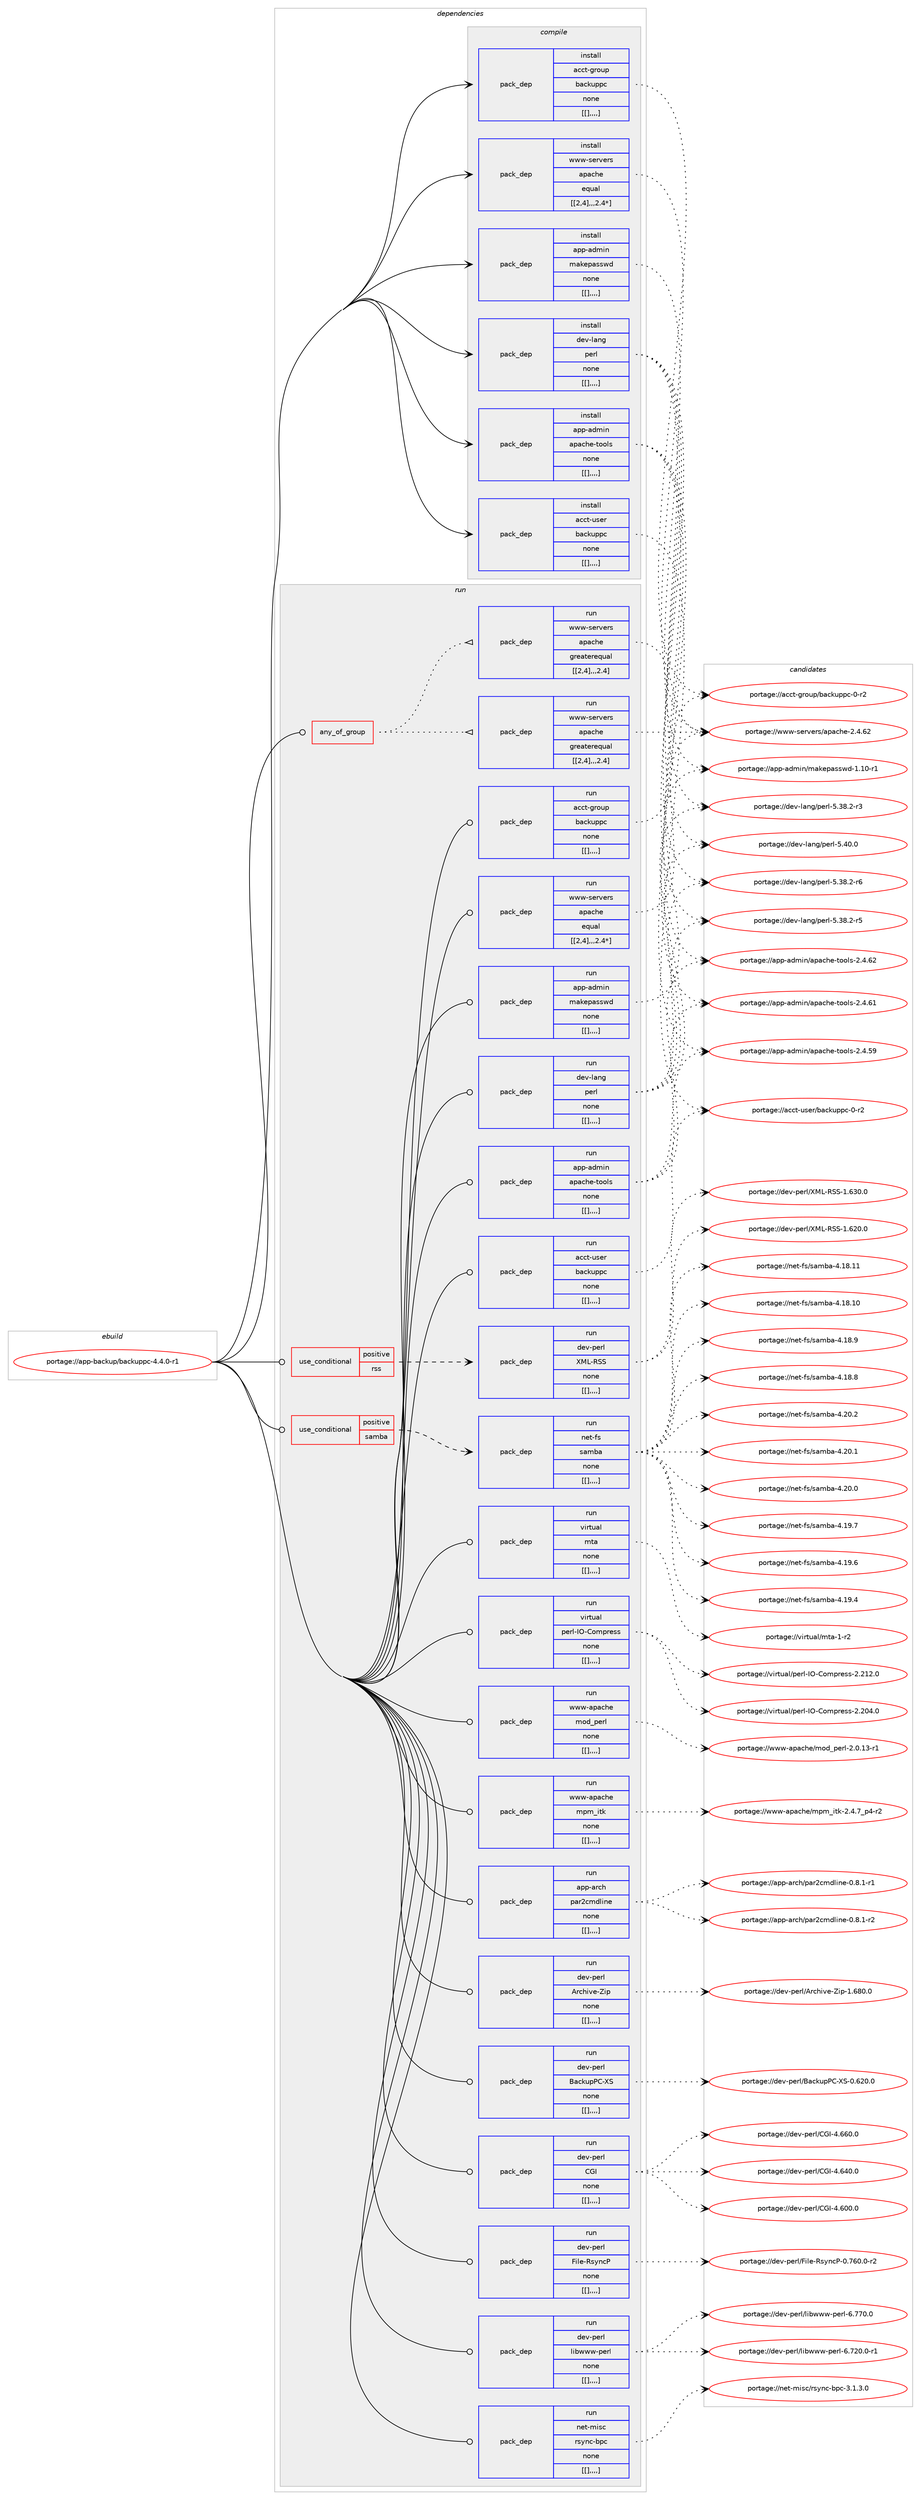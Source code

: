 digraph prolog {

# *************
# Graph options
# *************

newrank=true;
concentrate=true;
compound=true;
graph [rankdir=LR,fontname=Helvetica,fontsize=10,ranksep=1.5];#, ranksep=2.5, nodesep=0.2];
edge  [arrowhead=vee];
node  [fontname=Helvetica,fontsize=10];

# **********
# The ebuild
# **********

subgraph cluster_leftcol {
color=gray;
label=<<i>ebuild</i>>;
id [label="portage://app-backup/backuppc-4.4.0-r1", color=red, width=4, href="../app-backup/backuppc-4.4.0-r1.svg"];
}

# ****************
# The dependencies
# ****************

subgraph cluster_midcol {
color=gray;
label=<<i>dependencies</i>>;
subgraph cluster_compile {
fillcolor="#eeeeee";
style=filled;
label=<<i>compile</i>>;
subgraph pack6264 {
dependency8766 [label=<<TABLE BORDER="0" CELLBORDER="1" CELLSPACING="0" CELLPADDING="4" WIDTH="220"><TR><TD ROWSPAN="6" CELLPADDING="30">pack_dep</TD></TR><TR><TD WIDTH="110">install</TD></TR><TR><TD>acct-group</TD></TR><TR><TD>backuppc</TD></TR><TR><TD>none</TD></TR><TR><TD>[[],,,,]</TD></TR></TABLE>>, shape=none, color=blue];
}
id:e -> dependency8766:w [weight=20,style="solid",arrowhead="vee"];
subgraph pack6265 {
dependency8767 [label=<<TABLE BORDER="0" CELLBORDER="1" CELLSPACING="0" CELLPADDING="4" WIDTH="220"><TR><TD ROWSPAN="6" CELLPADDING="30">pack_dep</TD></TR><TR><TD WIDTH="110">install</TD></TR><TR><TD>acct-user</TD></TR><TR><TD>backuppc</TD></TR><TR><TD>none</TD></TR><TR><TD>[[],,,,]</TD></TR></TABLE>>, shape=none, color=blue];
}
id:e -> dependency8767:w [weight=20,style="solid",arrowhead="vee"];
subgraph pack6266 {
dependency8768 [label=<<TABLE BORDER="0" CELLBORDER="1" CELLSPACING="0" CELLPADDING="4" WIDTH="220"><TR><TD ROWSPAN="6" CELLPADDING="30">pack_dep</TD></TR><TR><TD WIDTH="110">install</TD></TR><TR><TD>app-admin</TD></TR><TR><TD>apache-tools</TD></TR><TR><TD>none</TD></TR><TR><TD>[[],,,,]</TD></TR></TABLE>>, shape=none, color=blue];
}
id:e -> dependency8768:w [weight=20,style="solid",arrowhead="vee"];
subgraph pack6267 {
dependency8769 [label=<<TABLE BORDER="0" CELLBORDER="1" CELLSPACING="0" CELLPADDING="4" WIDTH="220"><TR><TD ROWSPAN="6" CELLPADDING="30">pack_dep</TD></TR><TR><TD WIDTH="110">install</TD></TR><TR><TD>app-admin</TD></TR><TR><TD>makepasswd</TD></TR><TR><TD>none</TD></TR><TR><TD>[[],,,,]</TD></TR></TABLE>>, shape=none, color=blue];
}
id:e -> dependency8769:w [weight=20,style="solid",arrowhead="vee"];
subgraph pack6268 {
dependency8770 [label=<<TABLE BORDER="0" CELLBORDER="1" CELLSPACING="0" CELLPADDING="4" WIDTH="220"><TR><TD ROWSPAN="6" CELLPADDING="30">pack_dep</TD></TR><TR><TD WIDTH="110">install</TD></TR><TR><TD>dev-lang</TD></TR><TR><TD>perl</TD></TR><TR><TD>none</TD></TR><TR><TD>[[],,,,]</TD></TR></TABLE>>, shape=none, color=blue];
}
id:e -> dependency8770:w [weight=20,style="solid",arrowhead="vee"];
subgraph pack6269 {
dependency8771 [label=<<TABLE BORDER="0" CELLBORDER="1" CELLSPACING="0" CELLPADDING="4" WIDTH="220"><TR><TD ROWSPAN="6" CELLPADDING="30">pack_dep</TD></TR><TR><TD WIDTH="110">install</TD></TR><TR><TD>www-servers</TD></TR><TR><TD>apache</TD></TR><TR><TD>equal</TD></TR><TR><TD>[[2,4],,,2.4*]</TD></TR></TABLE>>, shape=none, color=blue];
}
id:e -> dependency8771:w [weight=20,style="solid",arrowhead="vee"];
}
subgraph cluster_compileandrun {
fillcolor="#eeeeee";
style=filled;
label=<<i>compile and run</i>>;
}
subgraph cluster_run {
fillcolor="#eeeeee";
style=filled;
label=<<i>run</i>>;
subgraph any29 {
dependency8772 [label=<<TABLE BORDER="0" CELLBORDER="1" CELLSPACING="0" CELLPADDING="4"><TR><TD CELLPADDING="10">any_of_group</TD></TR></TABLE>>, shape=none, color=red];subgraph pack6270 {
dependency8773 [label=<<TABLE BORDER="0" CELLBORDER="1" CELLSPACING="0" CELLPADDING="4" WIDTH="220"><TR><TD ROWSPAN="6" CELLPADDING="30">pack_dep</TD></TR><TR><TD WIDTH="110">run</TD></TR><TR><TD>www-servers</TD></TR><TR><TD>apache</TD></TR><TR><TD>greaterequal</TD></TR><TR><TD>[[2,4],,,2.4]</TD></TR></TABLE>>, shape=none, color=blue];
}
dependency8772:e -> dependency8773:w [weight=20,style="dotted",arrowhead="oinv"];
subgraph pack6271 {
dependency8774 [label=<<TABLE BORDER="0" CELLBORDER="1" CELLSPACING="0" CELLPADDING="4" WIDTH="220"><TR><TD ROWSPAN="6" CELLPADDING="30">pack_dep</TD></TR><TR><TD WIDTH="110">run</TD></TR><TR><TD>www-servers</TD></TR><TR><TD>apache</TD></TR><TR><TD>greaterequal</TD></TR><TR><TD>[[2,4],,,2.4]</TD></TR></TABLE>>, shape=none, color=blue];
}
dependency8772:e -> dependency8774:w [weight=20,style="dotted",arrowhead="oinv"];
}
id:e -> dependency8772:w [weight=20,style="solid",arrowhead="odot"];
subgraph cond2475 {
dependency8775 [label=<<TABLE BORDER="0" CELLBORDER="1" CELLSPACING="0" CELLPADDING="4"><TR><TD ROWSPAN="3" CELLPADDING="10">use_conditional</TD></TR><TR><TD>positive</TD></TR><TR><TD>rss</TD></TR></TABLE>>, shape=none, color=red];
subgraph pack6272 {
dependency8776 [label=<<TABLE BORDER="0" CELLBORDER="1" CELLSPACING="0" CELLPADDING="4" WIDTH="220"><TR><TD ROWSPAN="6" CELLPADDING="30">pack_dep</TD></TR><TR><TD WIDTH="110">run</TD></TR><TR><TD>dev-perl</TD></TR><TR><TD>XML-RSS</TD></TR><TR><TD>none</TD></TR><TR><TD>[[],,,,]</TD></TR></TABLE>>, shape=none, color=blue];
}
dependency8775:e -> dependency8776:w [weight=20,style="dashed",arrowhead="vee"];
}
id:e -> dependency8775:w [weight=20,style="solid",arrowhead="odot"];
subgraph cond2476 {
dependency8777 [label=<<TABLE BORDER="0" CELLBORDER="1" CELLSPACING="0" CELLPADDING="4"><TR><TD ROWSPAN="3" CELLPADDING="10">use_conditional</TD></TR><TR><TD>positive</TD></TR><TR><TD>samba</TD></TR></TABLE>>, shape=none, color=red];
subgraph pack6273 {
dependency8778 [label=<<TABLE BORDER="0" CELLBORDER="1" CELLSPACING="0" CELLPADDING="4" WIDTH="220"><TR><TD ROWSPAN="6" CELLPADDING="30">pack_dep</TD></TR><TR><TD WIDTH="110">run</TD></TR><TR><TD>net-fs</TD></TR><TR><TD>samba</TD></TR><TR><TD>none</TD></TR><TR><TD>[[],,,,]</TD></TR></TABLE>>, shape=none, color=blue];
}
dependency8777:e -> dependency8778:w [weight=20,style="dashed",arrowhead="vee"];
}
id:e -> dependency8777:w [weight=20,style="solid",arrowhead="odot"];
subgraph pack6274 {
dependency8779 [label=<<TABLE BORDER="0" CELLBORDER="1" CELLSPACING="0" CELLPADDING="4" WIDTH="220"><TR><TD ROWSPAN="6" CELLPADDING="30">pack_dep</TD></TR><TR><TD WIDTH="110">run</TD></TR><TR><TD>acct-group</TD></TR><TR><TD>backuppc</TD></TR><TR><TD>none</TD></TR><TR><TD>[[],,,,]</TD></TR></TABLE>>, shape=none, color=blue];
}
id:e -> dependency8779:w [weight=20,style="solid",arrowhead="odot"];
subgraph pack6275 {
dependency8780 [label=<<TABLE BORDER="0" CELLBORDER="1" CELLSPACING="0" CELLPADDING="4" WIDTH="220"><TR><TD ROWSPAN="6" CELLPADDING="30">pack_dep</TD></TR><TR><TD WIDTH="110">run</TD></TR><TR><TD>acct-user</TD></TR><TR><TD>backuppc</TD></TR><TR><TD>none</TD></TR><TR><TD>[[],,,,]</TD></TR></TABLE>>, shape=none, color=blue];
}
id:e -> dependency8780:w [weight=20,style="solid",arrowhead="odot"];
subgraph pack6276 {
dependency8781 [label=<<TABLE BORDER="0" CELLBORDER="1" CELLSPACING="0" CELLPADDING="4" WIDTH="220"><TR><TD ROWSPAN="6" CELLPADDING="30">pack_dep</TD></TR><TR><TD WIDTH="110">run</TD></TR><TR><TD>app-admin</TD></TR><TR><TD>apache-tools</TD></TR><TR><TD>none</TD></TR><TR><TD>[[],,,,]</TD></TR></TABLE>>, shape=none, color=blue];
}
id:e -> dependency8781:w [weight=20,style="solid",arrowhead="odot"];
subgraph pack6277 {
dependency8782 [label=<<TABLE BORDER="0" CELLBORDER="1" CELLSPACING="0" CELLPADDING="4" WIDTH="220"><TR><TD ROWSPAN="6" CELLPADDING="30">pack_dep</TD></TR><TR><TD WIDTH="110">run</TD></TR><TR><TD>app-admin</TD></TR><TR><TD>makepasswd</TD></TR><TR><TD>none</TD></TR><TR><TD>[[],,,,]</TD></TR></TABLE>>, shape=none, color=blue];
}
id:e -> dependency8782:w [weight=20,style="solid",arrowhead="odot"];
subgraph pack6278 {
dependency8783 [label=<<TABLE BORDER="0" CELLBORDER="1" CELLSPACING="0" CELLPADDING="4" WIDTH="220"><TR><TD ROWSPAN="6" CELLPADDING="30">pack_dep</TD></TR><TR><TD WIDTH="110">run</TD></TR><TR><TD>app-arch</TD></TR><TR><TD>par2cmdline</TD></TR><TR><TD>none</TD></TR><TR><TD>[[],,,,]</TD></TR></TABLE>>, shape=none, color=blue];
}
id:e -> dependency8783:w [weight=20,style="solid",arrowhead="odot"];
subgraph pack6279 {
dependency8784 [label=<<TABLE BORDER="0" CELLBORDER="1" CELLSPACING="0" CELLPADDING="4" WIDTH="220"><TR><TD ROWSPAN="6" CELLPADDING="30">pack_dep</TD></TR><TR><TD WIDTH="110">run</TD></TR><TR><TD>dev-lang</TD></TR><TR><TD>perl</TD></TR><TR><TD>none</TD></TR><TR><TD>[[],,,,]</TD></TR></TABLE>>, shape=none, color=blue];
}
id:e -> dependency8784:w [weight=20,style="solid",arrowhead="odot"];
subgraph pack6280 {
dependency8785 [label=<<TABLE BORDER="0" CELLBORDER="1" CELLSPACING="0" CELLPADDING="4" WIDTH="220"><TR><TD ROWSPAN="6" CELLPADDING="30">pack_dep</TD></TR><TR><TD WIDTH="110">run</TD></TR><TR><TD>dev-perl</TD></TR><TR><TD>Archive-Zip</TD></TR><TR><TD>none</TD></TR><TR><TD>[[],,,,]</TD></TR></TABLE>>, shape=none, color=blue];
}
id:e -> dependency8785:w [weight=20,style="solid",arrowhead="odot"];
subgraph pack6281 {
dependency8786 [label=<<TABLE BORDER="0" CELLBORDER="1" CELLSPACING="0" CELLPADDING="4" WIDTH="220"><TR><TD ROWSPAN="6" CELLPADDING="30">pack_dep</TD></TR><TR><TD WIDTH="110">run</TD></TR><TR><TD>dev-perl</TD></TR><TR><TD>BackupPC-XS</TD></TR><TR><TD>none</TD></TR><TR><TD>[[],,,,]</TD></TR></TABLE>>, shape=none, color=blue];
}
id:e -> dependency8786:w [weight=20,style="solid",arrowhead="odot"];
subgraph pack6282 {
dependency8787 [label=<<TABLE BORDER="0" CELLBORDER="1" CELLSPACING="0" CELLPADDING="4" WIDTH="220"><TR><TD ROWSPAN="6" CELLPADDING="30">pack_dep</TD></TR><TR><TD WIDTH="110">run</TD></TR><TR><TD>dev-perl</TD></TR><TR><TD>CGI</TD></TR><TR><TD>none</TD></TR><TR><TD>[[],,,,]</TD></TR></TABLE>>, shape=none, color=blue];
}
id:e -> dependency8787:w [weight=20,style="solid",arrowhead="odot"];
subgraph pack6283 {
dependency8788 [label=<<TABLE BORDER="0" CELLBORDER="1" CELLSPACING="0" CELLPADDING="4" WIDTH="220"><TR><TD ROWSPAN="6" CELLPADDING="30">pack_dep</TD></TR><TR><TD WIDTH="110">run</TD></TR><TR><TD>dev-perl</TD></TR><TR><TD>File-RsyncP</TD></TR><TR><TD>none</TD></TR><TR><TD>[[],,,,]</TD></TR></TABLE>>, shape=none, color=blue];
}
id:e -> dependency8788:w [weight=20,style="solid",arrowhead="odot"];
subgraph pack6284 {
dependency8789 [label=<<TABLE BORDER="0" CELLBORDER="1" CELLSPACING="0" CELLPADDING="4" WIDTH="220"><TR><TD ROWSPAN="6" CELLPADDING="30">pack_dep</TD></TR><TR><TD WIDTH="110">run</TD></TR><TR><TD>dev-perl</TD></TR><TR><TD>libwww-perl</TD></TR><TR><TD>none</TD></TR><TR><TD>[[],,,,]</TD></TR></TABLE>>, shape=none, color=blue];
}
id:e -> dependency8789:w [weight=20,style="solid",arrowhead="odot"];
subgraph pack6285 {
dependency8790 [label=<<TABLE BORDER="0" CELLBORDER="1" CELLSPACING="0" CELLPADDING="4" WIDTH="220"><TR><TD ROWSPAN="6" CELLPADDING="30">pack_dep</TD></TR><TR><TD WIDTH="110">run</TD></TR><TR><TD>net-misc</TD></TR><TR><TD>rsync-bpc</TD></TR><TR><TD>none</TD></TR><TR><TD>[[],,,,]</TD></TR></TABLE>>, shape=none, color=blue];
}
id:e -> dependency8790:w [weight=20,style="solid",arrowhead="odot"];
subgraph pack6286 {
dependency8791 [label=<<TABLE BORDER="0" CELLBORDER="1" CELLSPACING="0" CELLPADDING="4" WIDTH="220"><TR><TD ROWSPAN="6" CELLPADDING="30">pack_dep</TD></TR><TR><TD WIDTH="110">run</TD></TR><TR><TD>virtual</TD></TR><TR><TD>mta</TD></TR><TR><TD>none</TD></TR><TR><TD>[[],,,,]</TD></TR></TABLE>>, shape=none, color=blue];
}
id:e -> dependency8791:w [weight=20,style="solid",arrowhead="odot"];
subgraph pack6287 {
dependency8792 [label=<<TABLE BORDER="0" CELLBORDER="1" CELLSPACING="0" CELLPADDING="4" WIDTH="220"><TR><TD ROWSPAN="6" CELLPADDING="30">pack_dep</TD></TR><TR><TD WIDTH="110">run</TD></TR><TR><TD>virtual</TD></TR><TR><TD>perl-IO-Compress</TD></TR><TR><TD>none</TD></TR><TR><TD>[[],,,,]</TD></TR></TABLE>>, shape=none, color=blue];
}
id:e -> dependency8792:w [weight=20,style="solid",arrowhead="odot"];
subgraph pack6288 {
dependency8793 [label=<<TABLE BORDER="0" CELLBORDER="1" CELLSPACING="0" CELLPADDING="4" WIDTH="220"><TR><TD ROWSPAN="6" CELLPADDING="30">pack_dep</TD></TR><TR><TD WIDTH="110">run</TD></TR><TR><TD>www-apache</TD></TR><TR><TD>mod_perl</TD></TR><TR><TD>none</TD></TR><TR><TD>[[],,,,]</TD></TR></TABLE>>, shape=none, color=blue];
}
id:e -> dependency8793:w [weight=20,style="solid",arrowhead="odot"];
subgraph pack6289 {
dependency8794 [label=<<TABLE BORDER="0" CELLBORDER="1" CELLSPACING="0" CELLPADDING="4" WIDTH="220"><TR><TD ROWSPAN="6" CELLPADDING="30">pack_dep</TD></TR><TR><TD WIDTH="110">run</TD></TR><TR><TD>www-apache</TD></TR><TR><TD>mpm_itk</TD></TR><TR><TD>none</TD></TR><TR><TD>[[],,,,]</TD></TR></TABLE>>, shape=none, color=blue];
}
id:e -> dependency8794:w [weight=20,style="solid",arrowhead="odot"];
subgraph pack6290 {
dependency8795 [label=<<TABLE BORDER="0" CELLBORDER="1" CELLSPACING="0" CELLPADDING="4" WIDTH="220"><TR><TD ROWSPAN="6" CELLPADDING="30">pack_dep</TD></TR><TR><TD WIDTH="110">run</TD></TR><TR><TD>www-servers</TD></TR><TR><TD>apache</TD></TR><TR><TD>equal</TD></TR><TR><TD>[[2,4],,,2.4*]</TD></TR></TABLE>>, shape=none, color=blue];
}
id:e -> dependency8795:w [weight=20,style="solid",arrowhead="odot"];
}
}

# **************
# The candidates
# **************

subgraph cluster_choices {
rank=same;
color=gray;
label=<<i>candidates</i>>;

subgraph choice6264 {
color=black;
nodesep=1;
choice97999911645103114111117112479897991071171121129945484511450 [label="portage://acct-group/backuppc-0-r2", color=red, width=4,href="../acct-group/backuppc-0-r2.svg"];
dependency8766:e -> choice97999911645103114111117112479897991071171121129945484511450:w [style=dotted,weight="100"];
}
subgraph choice6265 {
color=black;
nodesep=1;
choice97999911645117115101114479897991071171121129945484511450 [label="portage://acct-user/backuppc-0-r2", color=red, width=4,href="../acct-user/backuppc-0-r2.svg"];
dependency8767:e -> choice97999911645117115101114479897991071171121129945484511450:w [style=dotted,weight="100"];
}
subgraph choice6266 {
color=black;
nodesep=1;
choice971121124597100109105110479711297991041014511611111110811545504652465450 [label="portage://app-admin/apache-tools-2.4.62", color=red, width=4,href="../app-admin/apache-tools-2.4.62.svg"];
choice971121124597100109105110479711297991041014511611111110811545504652465449 [label="portage://app-admin/apache-tools-2.4.61", color=red, width=4,href="../app-admin/apache-tools-2.4.61.svg"];
choice971121124597100109105110479711297991041014511611111110811545504652465357 [label="portage://app-admin/apache-tools-2.4.59", color=red, width=4,href="../app-admin/apache-tools-2.4.59.svg"];
dependency8768:e -> choice971121124597100109105110479711297991041014511611111110811545504652465450:w [style=dotted,weight="100"];
dependency8768:e -> choice971121124597100109105110479711297991041014511611111110811545504652465449:w [style=dotted,weight="100"];
dependency8768:e -> choice971121124597100109105110479711297991041014511611111110811545504652465357:w [style=dotted,weight="100"];
}
subgraph choice6267 {
color=black;
nodesep=1;
choice97112112459710010910511047109971071011129711511511910045494649484511449 [label="portage://app-admin/makepasswd-1.10-r1", color=red, width=4,href="../app-admin/makepasswd-1.10-r1.svg"];
dependency8769:e -> choice97112112459710010910511047109971071011129711511511910045494649484511449:w [style=dotted,weight="100"];
}
subgraph choice6268 {
color=black;
nodesep=1;
choice10010111845108971101034711210111410845534652484648 [label="portage://dev-lang/perl-5.40.0", color=red, width=4,href="../dev-lang/perl-5.40.0.svg"];
choice100101118451089711010347112101114108455346515646504511454 [label="portage://dev-lang/perl-5.38.2-r6", color=red, width=4,href="../dev-lang/perl-5.38.2-r6.svg"];
choice100101118451089711010347112101114108455346515646504511453 [label="portage://dev-lang/perl-5.38.2-r5", color=red, width=4,href="../dev-lang/perl-5.38.2-r5.svg"];
choice100101118451089711010347112101114108455346515646504511451 [label="portage://dev-lang/perl-5.38.2-r3", color=red, width=4,href="../dev-lang/perl-5.38.2-r3.svg"];
dependency8770:e -> choice10010111845108971101034711210111410845534652484648:w [style=dotted,weight="100"];
dependency8770:e -> choice100101118451089711010347112101114108455346515646504511454:w [style=dotted,weight="100"];
dependency8770:e -> choice100101118451089711010347112101114108455346515646504511453:w [style=dotted,weight="100"];
dependency8770:e -> choice100101118451089711010347112101114108455346515646504511451:w [style=dotted,weight="100"];
}
subgraph choice6269 {
color=black;
nodesep=1;
choice119119119451151011141181011141154797112979910410145504652465450 [label="portage://www-servers/apache-2.4.62", color=red, width=4,href="../www-servers/apache-2.4.62.svg"];
dependency8771:e -> choice119119119451151011141181011141154797112979910410145504652465450:w [style=dotted,weight="100"];
}
subgraph choice6270 {
color=black;
nodesep=1;
choice119119119451151011141181011141154797112979910410145504652465450 [label="portage://www-servers/apache-2.4.62", color=red, width=4,href="../www-servers/apache-2.4.62.svg"];
dependency8773:e -> choice119119119451151011141181011141154797112979910410145504652465450:w [style=dotted,weight="100"];
}
subgraph choice6271 {
color=black;
nodesep=1;
choice119119119451151011141181011141154797112979910410145504652465450 [label="portage://www-servers/apache-2.4.62", color=red, width=4,href="../www-servers/apache-2.4.62.svg"];
dependency8774:e -> choice119119119451151011141181011141154797112979910410145504652465450:w [style=dotted,weight="100"];
}
subgraph choice6272 {
color=black;
nodesep=1;
choice1001011184511210111410847887776458283834549465451484648 [label="portage://dev-perl/XML-RSS-1.630.0", color=red, width=4,href="../dev-perl/XML-RSS-1.630.0.svg"];
choice1001011184511210111410847887776458283834549465450484648 [label="portage://dev-perl/XML-RSS-1.620.0", color=red, width=4,href="../dev-perl/XML-RSS-1.620.0.svg"];
dependency8776:e -> choice1001011184511210111410847887776458283834549465451484648:w [style=dotted,weight="100"];
dependency8776:e -> choice1001011184511210111410847887776458283834549465450484648:w [style=dotted,weight="100"];
}
subgraph choice6273 {
color=black;
nodesep=1;
choice110101116451021154711597109989745524650484650 [label="portage://net-fs/samba-4.20.2", color=red, width=4,href="../net-fs/samba-4.20.2.svg"];
choice110101116451021154711597109989745524650484649 [label="portage://net-fs/samba-4.20.1", color=red, width=4,href="../net-fs/samba-4.20.1.svg"];
choice110101116451021154711597109989745524650484648 [label="portage://net-fs/samba-4.20.0", color=red, width=4,href="../net-fs/samba-4.20.0.svg"];
choice110101116451021154711597109989745524649574655 [label="portage://net-fs/samba-4.19.7", color=red, width=4,href="../net-fs/samba-4.19.7.svg"];
choice110101116451021154711597109989745524649574654 [label="portage://net-fs/samba-4.19.6", color=red, width=4,href="../net-fs/samba-4.19.6.svg"];
choice110101116451021154711597109989745524649574652 [label="portage://net-fs/samba-4.19.4", color=red, width=4,href="../net-fs/samba-4.19.4.svg"];
choice11010111645102115471159710998974552464956464949 [label="portage://net-fs/samba-4.18.11", color=red, width=4,href="../net-fs/samba-4.18.11.svg"];
choice11010111645102115471159710998974552464956464948 [label="portage://net-fs/samba-4.18.10", color=red, width=4,href="../net-fs/samba-4.18.10.svg"];
choice110101116451021154711597109989745524649564657 [label="portage://net-fs/samba-4.18.9", color=red, width=4,href="../net-fs/samba-4.18.9.svg"];
choice110101116451021154711597109989745524649564656 [label="portage://net-fs/samba-4.18.8", color=red, width=4,href="../net-fs/samba-4.18.8.svg"];
dependency8778:e -> choice110101116451021154711597109989745524650484650:w [style=dotted,weight="100"];
dependency8778:e -> choice110101116451021154711597109989745524650484649:w [style=dotted,weight="100"];
dependency8778:e -> choice110101116451021154711597109989745524650484648:w [style=dotted,weight="100"];
dependency8778:e -> choice110101116451021154711597109989745524649574655:w [style=dotted,weight="100"];
dependency8778:e -> choice110101116451021154711597109989745524649574654:w [style=dotted,weight="100"];
dependency8778:e -> choice110101116451021154711597109989745524649574652:w [style=dotted,weight="100"];
dependency8778:e -> choice11010111645102115471159710998974552464956464949:w [style=dotted,weight="100"];
dependency8778:e -> choice11010111645102115471159710998974552464956464948:w [style=dotted,weight="100"];
dependency8778:e -> choice110101116451021154711597109989745524649564657:w [style=dotted,weight="100"];
dependency8778:e -> choice110101116451021154711597109989745524649564656:w [style=dotted,weight="100"];
}
subgraph choice6274 {
color=black;
nodesep=1;
choice97999911645103114111117112479897991071171121129945484511450 [label="portage://acct-group/backuppc-0-r2", color=red, width=4,href="../acct-group/backuppc-0-r2.svg"];
dependency8779:e -> choice97999911645103114111117112479897991071171121129945484511450:w [style=dotted,weight="100"];
}
subgraph choice6275 {
color=black;
nodesep=1;
choice97999911645117115101114479897991071171121129945484511450 [label="portage://acct-user/backuppc-0-r2", color=red, width=4,href="../acct-user/backuppc-0-r2.svg"];
dependency8780:e -> choice97999911645117115101114479897991071171121129945484511450:w [style=dotted,weight="100"];
}
subgraph choice6276 {
color=black;
nodesep=1;
choice971121124597100109105110479711297991041014511611111110811545504652465450 [label="portage://app-admin/apache-tools-2.4.62", color=red, width=4,href="../app-admin/apache-tools-2.4.62.svg"];
choice971121124597100109105110479711297991041014511611111110811545504652465449 [label="portage://app-admin/apache-tools-2.4.61", color=red, width=4,href="../app-admin/apache-tools-2.4.61.svg"];
choice971121124597100109105110479711297991041014511611111110811545504652465357 [label="portage://app-admin/apache-tools-2.4.59", color=red, width=4,href="../app-admin/apache-tools-2.4.59.svg"];
dependency8781:e -> choice971121124597100109105110479711297991041014511611111110811545504652465450:w [style=dotted,weight="100"];
dependency8781:e -> choice971121124597100109105110479711297991041014511611111110811545504652465449:w [style=dotted,weight="100"];
dependency8781:e -> choice971121124597100109105110479711297991041014511611111110811545504652465357:w [style=dotted,weight="100"];
}
subgraph choice6277 {
color=black;
nodesep=1;
choice97112112459710010910511047109971071011129711511511910045494649484511449 [label="portage://app-admin/makepasswd-1.10-r1", color=red, width=4,href="../app-admin/makepasswd-1.10-r1.svg"];
dependency8782:e -> choice97112112459710010910511047109971071011129711511511910045494649484511449:w [style=dotted,weight="100"];
}
subgraph choice6278 {
color=black;
nodesep=1;
choice97112112459711499104471129711450991091001081051101014548465646494511450 [label="portage://app-arch/par2cmdline-0.8.1-r2", color=red, width=4,href="../app-arch/par2cmdline-0.8.1-r2.svg"];
choice97112112459711499104471129711450991091001081051101014548465646494511449 [label="portage://app-arch/par2cmdline-0.8.1-r1", color=red, width=4,href="../app-arch/par2cmdline-0.8.1-r1.svg"];
dependency8783:e -> choice97112112459711499104471129711450991091001081051101014548465646494511450:w [style=dotted,weight="100"];
dependency8783:e -> choice97112112459711499104471129711450991091001081051101014548465646494511449:w [style=dotted,weight="100"];
}
subgraph choice6279 {
color=black;
nodesep=1;
choice10010111845108971101034711210111410845534652484648 [label="portage://dev-lang/perl-5.40.0", color=red, width=4,href="../dev-lang/perl-5.40.0.svg"];
choice100101118451089711010347112101114108455346515646504511454 [label="portage://dev-lang/perl-5.38.2-r6", color=red, width=4,href="../dev-lang/perl-5.38.2-r6.svg"];
choice100101118451089711010347112101114108455346515646504511453 [label="portage://dev-lang/perl-5.38.2-r5", color=red, width=4,href="../dev-lang/perl-5.38.2-r5.svg"];
choice100101118451089711010347112101114108455346515646504511451 [label="portage://dev-lang/perl-5.38.2-r3", color=red, width=4,href="../dev-lang/perl-5.38.2-r3.svg"];
dependency8784:e -> choice10010111845108971101034711210111410845534652484648:w [style=dotted,weight="100"];
dependency8784:e -> choice100101118451089711010347112101114108455346515646504511454:w [style=dotted,weight="100"];
dependency8784:e -> choice100101118451089711010347112101114108455346515646504511453:w [style=dotted,weight="100"];
dependency8784:e -> choice100101118451089711010347112101114108455346515646504511451:w [style=dotted,weight="100"];
}
subgraph choice6280 {
color=black;
nodesep=1;
choice1001011184511210111410847651149910410511810145901051124549465456484648 [label="portage://dev-perl/Archive-Zip-1.680.0", color=red, width=4,href="../dev-perl/Archive-Zip-1.680.0.svg"];
dependency8785:e -> choice1001011184511210111410847651149910410511810145901051124549465456484648:w [style=dotted,weight="100"];
}
subgraph choice6281 {
color=black;
nodesep=1;
choice100101118451121011141084766979910711711280674588834548465450484648 [label="portage://dev-perl/BackupPC-XS-0.620.0", color=red, width=4,href="../dev-perl/BackupPC-XS-0.620.0.svg"];
dependency8786:e -> choice100101118451121011141084766979910711711280674588834548465450484648:w [style=dotted,weight="100"];
}
subgraph choice6282 {
color=black;
nodesep=1;
choice10010111845112101114108476771734552465454484648 [label="portage://dev-perl/CGI-4.660.0", color=red, width=4,href="../dev-perl/CGI-4.660.0.svg"];
choice10010111845112101114108476771734552465452484648 [label="portage://dev-perl/CGI-4.640.0", color=red, width=4,href="../dev-perl/CGI-4.640.0.svg"];
choice10010111845112101114108476771734552465448484648 [label="portage://dev-perl/CGI-4.600.0", color=red, width=4,href="../dev-perl/CGI-4.600.0.svg"];
dependency8787:e -> choice10010111845112101114108476771734552465454484648:w [style=dotted,weight="100"];
dependency8787:e -> choice10010111845112101114108476771734552465452484648:w [style=dotted,weight="100"];
dependency8787:e -> choice10010111845112101114108476771734552465448484648:w [style=dotted,weight="100"];
}
subgraph choice6283 {
color=black;
nodesep=1;
choice1001011184511210111410847701051081014582115121110998045484655544846484511450 [label="portage://dev-perl/File-RsyncP-0.760.0-r2", color=red, width=4,href="../dev-perl/File-RsyncP-0.760.0-r2.svg"];
dependency8788:e -> choice1001011184511210111410847701051081014582115121110998045484655544846484511450:w [style=dotted,weight="100"];
}
subgraph choice6284 {
color=black;
nodesep=1;
choice100101118451121011141084710810598119119119451121011141084554465555484648 [label="portage://dev-perl/libwww-perl-6.770.0", color=red, width=4,href="../dev-perl/libwww-perl-6.770.0.svg"];
choice1001011184511210111410847108105981191191194511210111410845544655504846484511449 [label="portage://dev-perl/libwww-perl-6.720.0-r1", color=red, width=4,href="../dev-perl/libwww-perl-6.720.0-r1.svg"];
dependency8789:e -> choice100101118451121011141084710810598119119119451121011141084554465555484648:w [style=dotted,weight="100"];
dependency8789:e -> choice1001011184511210111410847108105981191191194511210111410845544655504846484511449:w [style=dotted,weight="100"];
}
subgraph choice6285 {
color=black;
nodesep=1;
choice110101116451091051159947114115121110994598112994551464946514648 [label="portage://net-misc/rsync-bpc-3.1.3.0", color=red, width=4,href="../net-misc/rsync-bpc-3.1.3.0.svg"];
dependency8790:e -> choice110101116451091051159947114115121110994598112994551464946514648:w [style=dotted,weight="100"];
}
subgraph choice6286 {
color=black;
nodesep=1;
choice11810511411611797108471091169745494511450 [label="portage://virtual/mta-1-r2", color=red, width=4,href="../virtual/mta-1-r2.svg"];
dependency8791:e -> choice11810511411611797108471091169745494511450:w [style=dotted,weight="100"];
}
subgraph choice6287 {
color=black;
nodesep=1;
choice118105114116117971084711210111410845737945671111091121141011151154550465049504648 [label="portage://virtual/perl-IO-Compress-2.212.0", color=red, width=4,href="../virtual/perl-IO-Compress-2.212.0.svg"];
choice118105114116117971084711210111410845737945671111091121141011151154550465048524648 [label="portage://virtual/perl-IO-Compress-2.204.0", color=red, width=4,href="../virtual/perl-IO-Compress-2.204.0.svg"];
dependency8792:e -> choice118105114116117971084711210111410845737945671111091121141011151154550465049504648:w [style=dotted,weight="100"];
dependency8792:e -> choice118105114116117971084711210111410845737945671111091121141011151154550465048524648:w [style=dotted,weight="100"];
}
subgraph choice6288 {
color=black;
nodesep=1;
choice119119119459711297991041014710911110095112101114108455046484649514511449 [label="portage://www-apache/mod_perl-2.0.13-r1", color=red, width=4,href="../www-apache/mod_perl-2.0.13-r1.svg"];
dependency8793:e -> choice119119119459711297991041014710911110095112101114108455046484649514511449:w [style=dotted,weight="100"];
}
subgraph choice6289 {
color=black;
nodesep=1;
choice11911911945971129799104101471091121099510511610745504652465595112524511450 [label="portage://www-apache/mpm_itk-2.4.7_p4-r2", color=red, width=4,href="../www-apache/mpm_itk-2.4.7_p4-r2.svg"];
dependency8794:e -> choice11911911945971129799104101471091121099510511610745504652465595112524511450:w [style=dotted,weight="100"];
}
subgraph choice6290 {
color=black;
nodesep=1;
choice119119119451151011141181011141154797112979910410145504652465450 [label="portage://www-servers/apache-2.4.62", color=red, width=4,href="../www-servers/apache-2.4.62.svg"];
dependency8795:e -> choice119119119451151011141181011141154797112979910410145504652465450:w [style=dotted,weight="100"];
}
}

}
